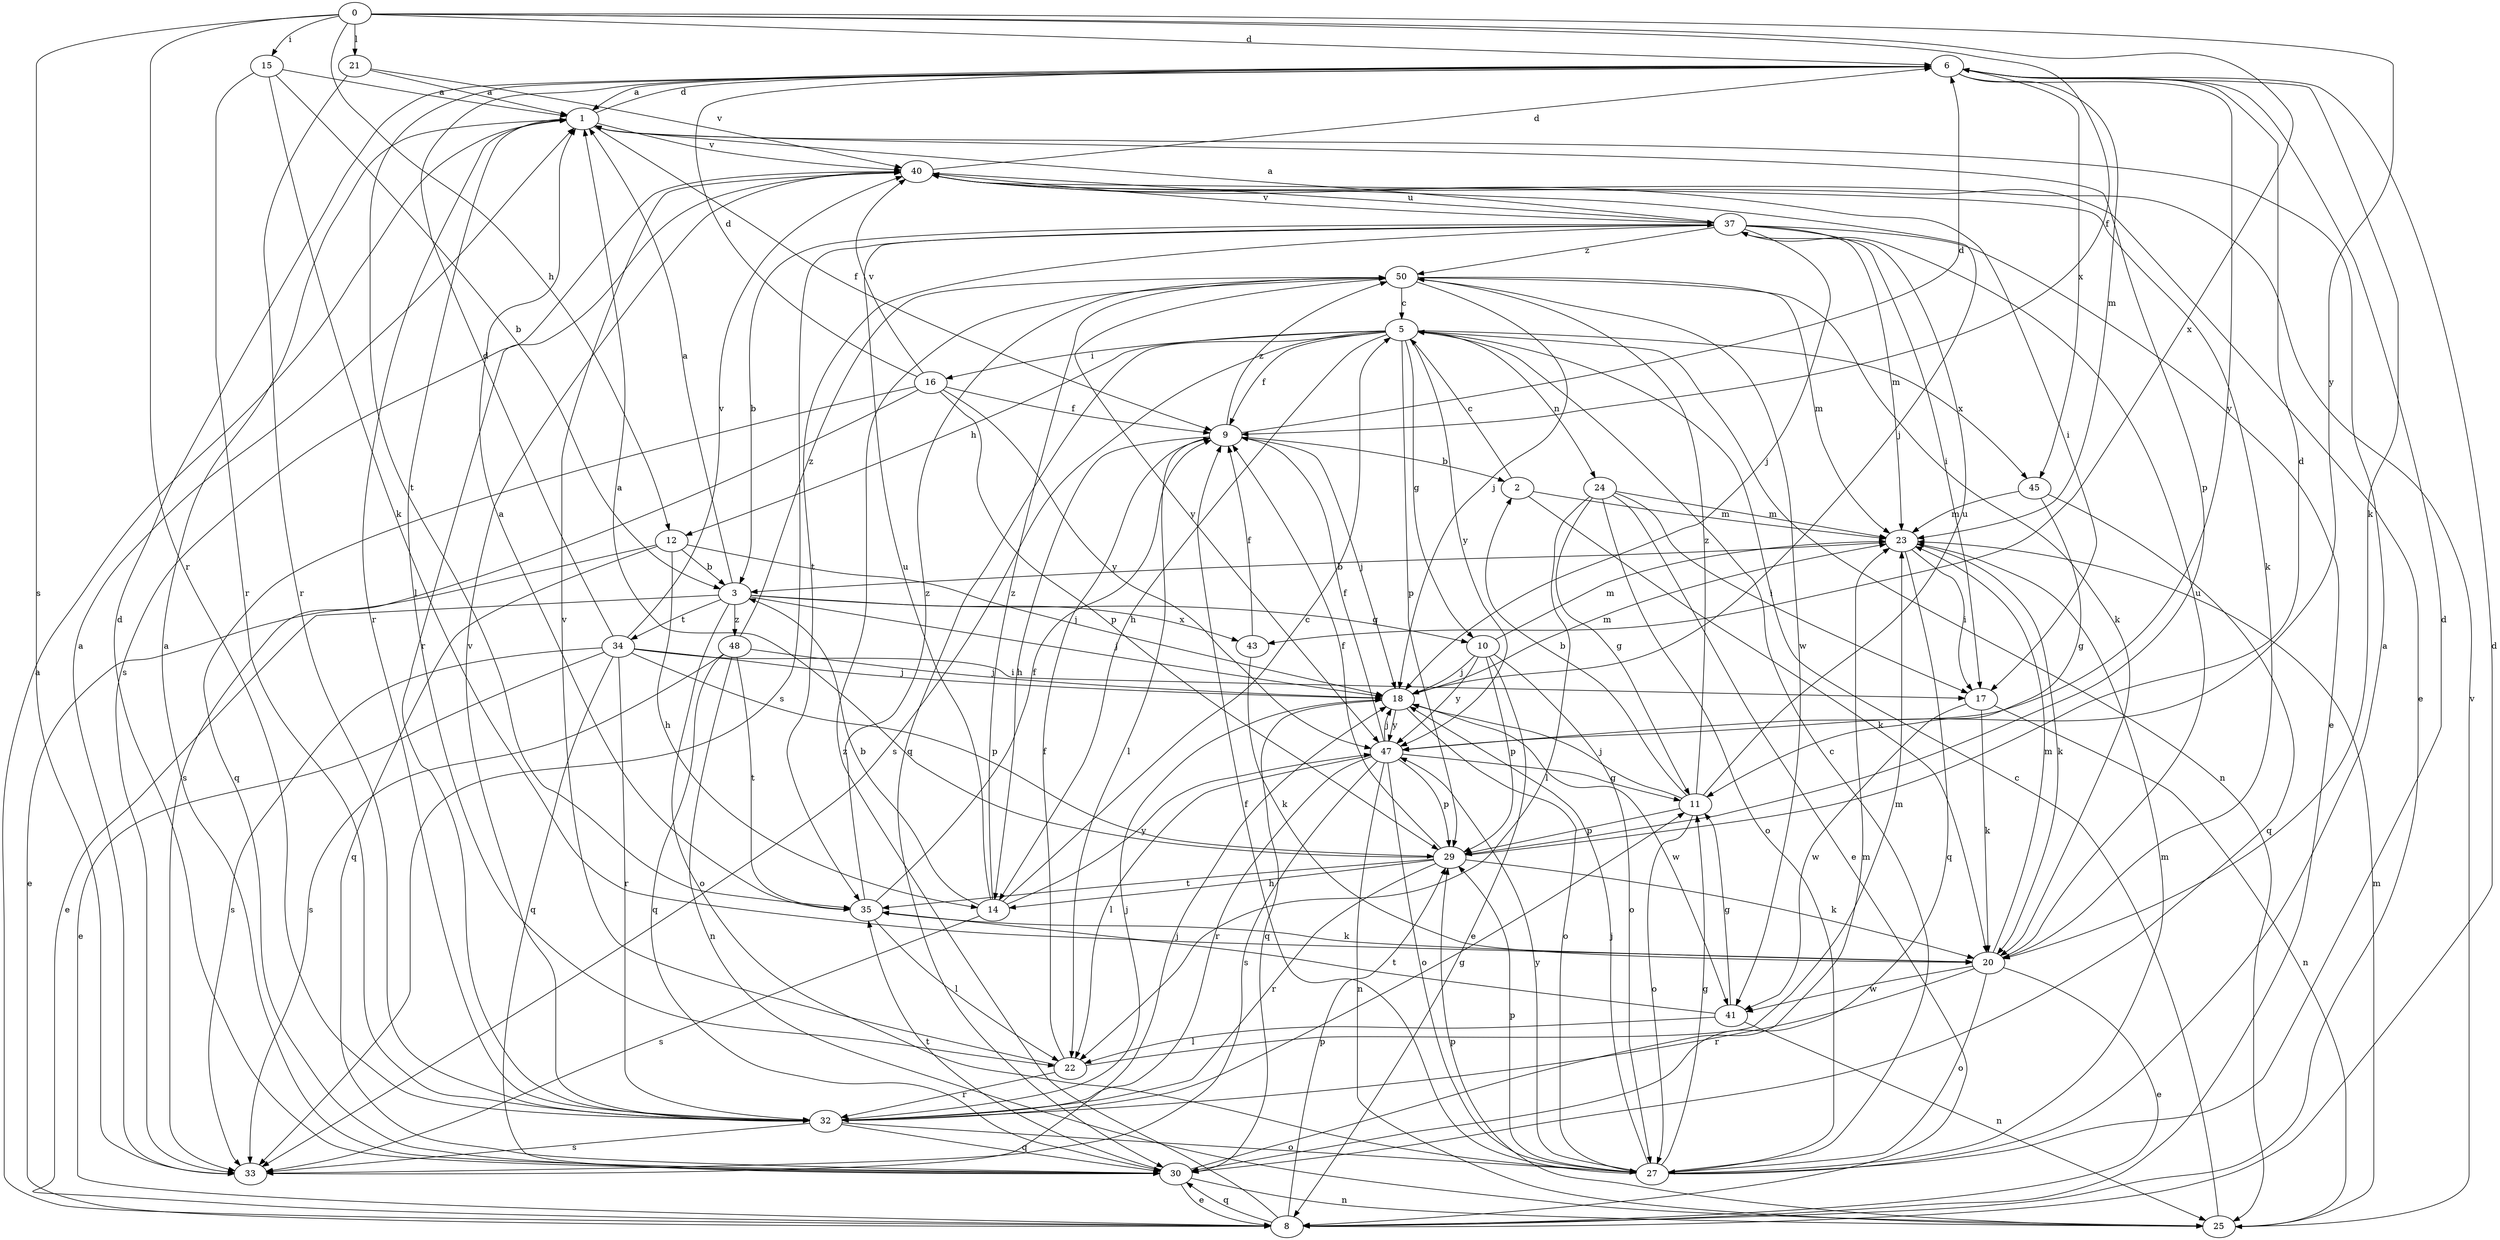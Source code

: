 strict digraph  {
0;
1;
2;
3;
5;
6;
8;
9;
10;
11;
12;
14;
15;
16;
17;
18;
20;
21;
22;
23;
24;
25;
27;
29;
30;
32;
33;
34;
35;
37;
40;
41;
43;
45;
47;
48;
50;
0 -> 6  [label=d];
0 -> 9  [label=f];
0 -> 12  [label=h];
0 -> 15  [label=i];
0 -> 21  [label=l];
0 -> 32  [label=r];
0 -> 33  [label=s];
0 -> 43  [label=x];
0 -> 47  [label=y];
1 -> 6  [label=d];
1 -> 9  [label=f];
1 -> 22  [label=l];
1 -> 29  [label=p];
1 -> 32  [label=r];
1 -> 40  [label=v];
2 -> 5  [label=c];
2 -> 20  [label=k];
2 -> 23  [label=m];
3 -> 1  [label=a];
3 -> 8  [label=e];
3 -> 10  [label=g];
3 -> 18  [label=j];
3 -> 27  [label=o];
3 -> 34  [label=t];
3 -> 43  [label=x];
3 -> 48  [label=z];
5 -> 9  [label=f];
5 -> 10  [label=g];
5 -> 12  [label=h];
5 -> 14  [label=h];
5 -> 16  [label=i];
5 -> 24  [label=n];
5 -> 25  [label=n];
5 -> 29  [label=p];
5 -> 30  [label=q];
5 -> 33  [label=s];
5 -> 45  [label=x];
5 -> 47  [label=y];
6 -> 1  [label=a];
6 -> 20  [label=k];
6 -> 23  [label=m];
6 -> 35  [label=t];
6 -> 45  [label=x];
6 -> 47  [label=y];
8 -> 1  [label=a];
8 -> 6  [label=d];
8 -> 29  [label=p];
8 -> 30  [label=q];
8 -> 50  [label=z];
9 -> 2  [label=b];
9 -> 6  [label=d];
9 -> 14  [label=h];
9 -> 18  [label=j];
9 -> 22  [label=l];
9 -> 50  [label=z];
10 -> 8  [label=e];
10 -> 18  [label=j];
10 -> 23  [label=m];
10 -> 27  [label=o];
10 -> 29  [label=p];
10 -> 47  [label=y];
11 -> 2  [label=b];
11 -> 18  [label=j];
11 -> 27  [label=o];
11 -> 29  [label=p];
11 -> 37  [label=u];
11 -> 50  [label=z];
12 -> 3  [label=b];
12 -> 8  [label=e];
12 -> 14  [label=h];
12 -> 18  [label=j];
12 -> 30  [label=q];
14 -> 3  [label=b];
14 -> 5  [label=c];
14 -> 33  [label=s];
14 -> 37  [label=u];
14 -> 47  [label=y];
14 -> 50  [label=z];
15 -> 1  [label=a];
15 -> 3  [label=b];
15 -> 20  [label=k];
15 -> 32  [label=r];
16 -> 6  [label=d];
16 -> 9  [label=f];
16 -> 29  [label=p];
16 -> 30  [label=q];
16 -> 33  [label=s];
16 -> 40  [label=v];
16 -> 47  [label=y];
17 -> 20  [label=k];
17 -> 25  [label=n];
17 -> 41  [label=w];
18 -> 23  [label=m];
18 -> 27  [label=o];
18 -> 30  [label=q];
18 -> 41  [label=w];
18 -> 47  [label=y];
20 -> 8  [label=e];
20 -> 23  [label=m];
20 -> 27  [label=o];
20 -> 32  [label=r];
20 -> 37  [label=u];
20 -> 41  [label=w];
21 -> 1  [label=a];
21 -> 32  [label=r];
21 -> 40  [label=v];
22 -> 9  [label=f];
22 -> 23  [label=m];
22 -> 32  [label=r];
22 -> 40  [label=v];
23 -> 3  [label=b];
23 -> 17  [label=i];
23 -> 20  [label=k];
23 -> 30  [label=q];
24 -> 8  [label=e];
24 -> 11  [label=g];
24 -> 17  [label=i];
24 -> 22  [label=l];
24 -> 23  [label=m];
24 -> 27  [label=o];
25 -> 5  [label=c];
25 -> 23  [label=m];
25 -> 29  [label=p];
25 -> 40  [label=v];
27 -> 1  [label=a];
27 -> 5  [label=c];
27 -> 6  [label=d];
27 -> 9  [label=f];
27 -> 11  [label=g];
27 -> 18  [label=j];
27 -> 23  [label=m];
27 -> 29  [label=p];
27 -> 47  [label=y];
29 -> 1  [label=a];
29 -> 6  [label=d];
29 -> 9  [label=f];
29 -> 14  [label=h];
29 -> 20  [label=k];
29 -> 32  [label=r];
29 -> 35  [label=t];
30 -> 1  [label=a];
30 -> 6  [label=d];
30 -> 8  [label=e];
30 -> 23  [label=m];
30 -> 25  [label=n];
30 -> 35  [label=t];
32 -> 11  [label=g];
32 -> 18  [label=j];
32 -> 27  [label=o];
32 -> 30  [label=q];
32 -> 33  [label=s];
32 -> 40  [label=v];
33 -> 1  [label=a];
33 -> 18  [label=j];
34 -> 6  [label=d];
34 -> 8  [label=e];
34 -> 17  [label=i];
34 -> 18  [label=j];
34 -> 29  [label=p];
34 -> 30  [label=q];
34 -> 32  [label=r];
34 -> 33  [label=s];
34 -> 40  [label=v];
35 -> 1  [label=a];
35 -> 9  [label=f];
35 -> 20  [label=k];
35 -> 22  [label=l];
35 -> 50  [label=z];
37 -> 1  [label=a];
37 -> 3  [label=b];
37 -> 8  [label=e];
37 -> 17  [label=i];
37 -> 18  [label=j];
37 -> 23  [label=m];
37 -> 33  [label=s];
37 -> 35  [label=t];
37 -> 40  [label=v];
37 -> 50  [label=z];
40 -> 6  [label=d];
40 -> 8  [label=e];
40 -> 17  [label=i];
40 -> 18  [label=j];
40 -> 20  [label=k];
40 -> 32  [label=r];
40 -> 33  [label=s];
40 -> 37  [label=u];
41 -> 11  [label=g];
41 -> 22  [label=l];
41 -> 25  [label=n];
41 -> 35  [label=t];
43 -> 9  [label=f];
43 -> 20  [label=k];
45 -> 11  [label=g];
45 -> 23  [label=m];
45 -> 30  [label=q];
47 -> 9  [label=f];
47 -> 11  [label=g];
47 -> 18  [label=j];
47 -> 22  [label=l];
47 -> 25  [label=n];
47 -> 27  [label=o];
47 -> 29  [label=p];
47 -> 32  [label=r];
47 -> 33  [label=s];
48 -> 18  [label=j];
48 -> 25  [label=n];
48 -> 30  [label=q];
48 -> 33  [label=s];
48 -> 35  [label=t];
48 -> 50  [label=z];
50 -> 5  [label=c];
50 -> 18  [label=j];
50 -> 20  [label=k];
50 -> 23  [label=m];
50 -> 41  [label=w];
50 -> 47  [label=y];
}
